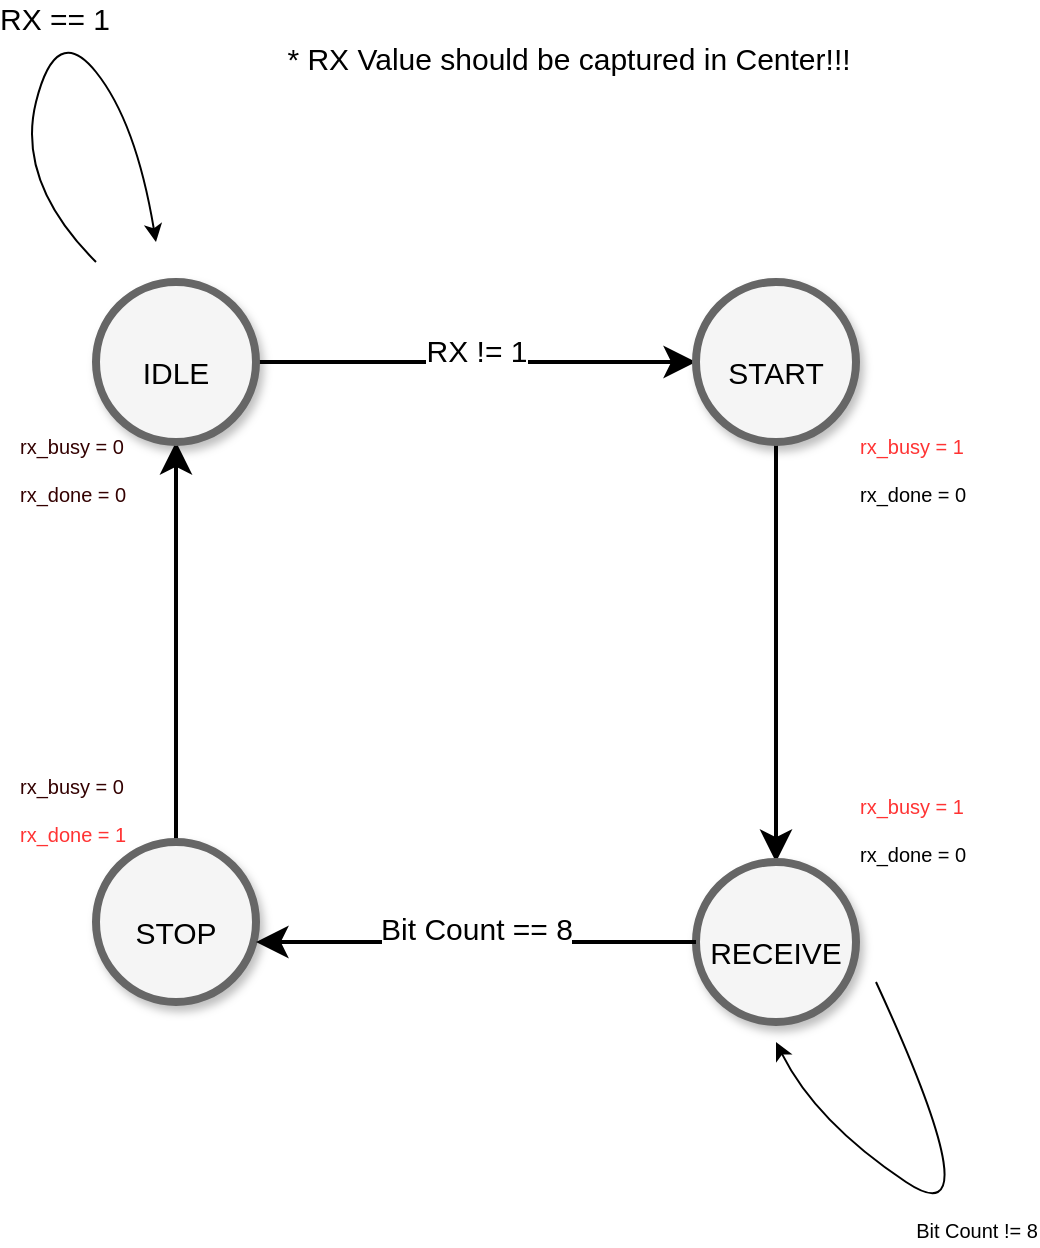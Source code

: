 <mxfile version="25.0.2">
  <diagram name="Page-1" id="ff44883e-f642-bcb2-894b-16b3d25a3f0b">
    <mxGraphModel dx="1419" dy="814" grid="1" gridSize="10" guides="1" tooltips="1" connect="1" arrows="1" fold="1" page="1" pageScale="1.5" pageWidth="1169" pageHeight="826" background="none" math="0" shadow="0">
      <root>
        <mxCell id="0" style=";html=1;" />
        <mxCell id="1" style=";html=1;" parent="0" />
        <mxCell id="f0bcc99304e6f5a-9" style="edgeStyle=none;curved=1;html=1;startSize=10;endArrow=classic;endFill=1;endSize=10;strokeColor=#000000;strokeWidth=2;fontSize=12;startArrow=none;startFill=0;" parent="1" source="f0bcc99304e6f5a-1" target="f0bcc99304e6f5a-2" edge="1">
          <mxGeometry relative="1" as="geometry" />
        </mxCell>
        <mxCell id="f0bcc99304e6f5a-16" style="edgeStyle=none;curved=1;html=1;startSize=10;endFill=0;endSize=10;strokeWidth=2;fontSize=12;startArrow=classic;startFill=1;endArrow=none;" parent="1" source="f0bcc99304e6f5a-1" target="f0bcc99304e6f5a-3" edge="1">
          <mxGeometry relative="1" as="geometry" />
        </mxCell>
        <mxCell id="LO3ANpVfu0pdOE0isBPA-7" value="&lt;span style=&quot;font-size: 10px;&quot;&gt;Bit Count != 8&lt;/span&gt;" style="text;html=1;resizable=0;points=[];align=center;verticalAlign=middle;labelBackgroundColor=#ffffff;fontSize=20;" parent="f0bcc99304e6f5a-16" vertex="1" connectable="0">
          <mxGeometry x="-0.074" y="-2" relative="1" as="geometry">
            <mxPoint x="402" y="297" as="offset" />
          </mxGeometry>
        </mxCell>
        <mxCell id="B_AkV5uZn5oPUL1cdCNz-8" value="&lt;span style=&quot;font-size: 10px;&quot;&gt;&lt;font color=&quot;#ff3333&quot;&gt;rx_busy = 1&lt;/font&gt;&lt;/span&gt;&lt;div&gt;&lt;span style=&quot;font-size: 10px;&quot;&gt;rx_done = 0&lt;/span&gt;&lt;/div&gt;" style="text;html=1;resizable=0;points=[];align=left;verticalAlign=middle;labelBackgroundColor=#ffffff;fontSize=20;" vertex="1" connectable="0" parent="f0bcc99304e6f5a-16">
          <mxGeometry x="-0.074" y="-2" relative="1" as="geometry">
            <mxPoint x="342" y="-83" as="offset" />
          </mxGeometry>
        </mxCell>
        <mxCell id="B_AkV5uZn5oPUL1cdCNz-9" value="&lt;span style=&quot;font-size: 10px;&quot;&gt;&lt;font color=&quot;#ff3333&quot;&gt;rx_busy = 1&lt;/font&gt;&lt;/span&gt;&lt;div&gt;&lt;span style=&quot;font-size: 10px;&quot;&gt;rx_done = 0&lt;/span&gt;&lt;/div&gt;" style="text;html=1;resizable=0;points=[];align=left;verticalAlign=middle;labelBackgroundColor=#ffffff;fontSize=20;" vertex="1" connectable="0" parent="f0bcc99304e6f5a-16">
          <mxGeometry x="-0.074" y="-2" relative="1" as="geometry">
            <mxPoint x="342" y="97" as="offset" />
          </mxGeometry>
        </mxCell>
        <mxCell id="B_AkV5uZn5oPUL1cdCNz-10" value="&lt;span style=&quot;font-size: 10px;&quot;&gt;&lt;font color=&quot;#330000&quot;&gt;rx_busy = 0&lt;/font&gt;&lt;/span&gt;&lt;div&gt;&lt;span style=&quot;font-size: 10px;&quot;&gt;&lt;font color=&quot;#ff3333&quot;&gt;rx_done = 1&lt;/font&gt;&lt;/span&gt;&lt;/div&gt;" style="text;html=1;resizable=0;points=[];align=left;verticalAlign=middle;labelBackgroundColor=#ffffff;fontSize=20;" vertex="1" connectable="0" parent="f0bcc99304e6f5a-16">
          <mxGeometry x="-0.074" y="-2" relative="1" as="geometry">
            <mxPoint x="-78" y="87" as="offset" />
          </mxGeometry>
        </mxCell>
        <mxCell id="B_AkV5uZn5oPUL1cdCNz-11" value="&lt;span style=&quot;font-size: 10px;&quot;&gt;&lt;font color=&quot;#330000&quot;&gt;rx_busy = 0&lt;/font&gt;&lt;/span&gt;&lt;div&gt;&lt;span style=&quot;font-size: 10px;&quot;&gt;&lt;font color=&quot;#330000&quot;&gt;rx_done = 0&lt;/font&gt;&lt;/span&gt;&lt;/div&gt;" style="text;html=1;resizable=0;points=[];align=left;verticalAlign=middle;labelBackgroundColor=#ffffff;fontSize=20;" vertex="1" connectable="0" parent="f0bcc99304e6f5a-16">
          <mxGeometry x="-0.074" y="-2" relative="1" as="geometry">
            <mxPoint x="-78" y="-83" as="offset" />
          </mxGeometry>
        </mxCell>
        <mxCell id="f0bcc99304e6f5a-1" value="&lt;span style=&quot;font-size: 15px;&quot;&gt;IDLE&lt;/span&gt;" style="ellipse;whiteSpace=wrap;html=1;rounded=0;shadow=1;strokeColor=#666666;strokeWidth=4;fontSize=30;align=center;fillColor=#f5f5f5;" parent="1" vertex="1">
          <mxGeometry x="640" y="500" width="80" height="80" as="geometry" />
        </mxCell>
        <mxCell id="f0bcc99304e6f5a-10" style="edgeStyle=none;curved=1;html=1;startSize=10;endFill=1;endSize=10;strokeWidth=2;fontSize=12;startArrow=none;startFill=0;" parent="1" source="f0bcc99304e6f5a-2" target="f0bcc99304e6f5a-6" edge="1">
          <mxGeometry relative="1" as="geometry" />
        </mxCell>
        <mxCell id="f0bcc99304e6f5a-2" value="&lt;span style=&quot;font-size: 15px;&quot;&gt;START&lt;/span&gt;" style="ellipse;whiteSpace=wrap;html=1;rounded=0;shadow=1;strokeColor=#666666;strokeWidth=4;fontSize=30;align=center;fillColor=#f5f5f5;" parent="1" vertex="1">
          <mxGeometry x="940" y="500" width="80" height="80" as="geometry" />
        </mxCell>
        <mxCell id="f0bcc99304e6f5a-3" value="&lt;span style=&quot;font-size: 15px;&quot;&gt;STOP&lt;/span&gt;" style="ellipse;whiteSpace=wrap;html=1;rounded=0;shadow=1;strokeColor=#666666;strokeWidth=4;fontSize=30;align=center;fillColor=#f5f5f5;" parent="1" vertex="1">
          <mxGeometry x="640" y="780" width="80" height="80" as="geometry" />
        </mxCell>
        <mxCell id="f0bcc99304e6f5a-6" value="&lt;font style=&quot;font-size: 15px;&quot;&gt;RECEIVE&lt;/font&gt;" style="ellipse;whiteSpace=wrap;html=1;rounded=0;shadow=1;strokeColor=#666666;strokeWidth=4;fontSize=30;align=center;fillColor=#f5f5f5;direction=south;" parent="1" vertex="1">
          <mxGeometry x="940" y="790" width="80" height="80" as="geometry" />
        </mxCell>
        <mxCell id="LO3ANpVfu0pdOE0isBPA-6" value="" style="curved=1;endArrow=classic;html=1;rounded=0;" parent="1" edge="1">
          <mxGeometry width="50" height="50" relative="1" as="geometry">
            <mxPoint x="1030" y="850" as="sourcePoint" />
            <mxPoint x="980" y="880" as="targetPoint" />
            <Array as="points">
              <mxPoint x="1090" y="980" />
              <mxPoint x="1000" y="920" />
            </Array>
          </mxGeometry>
        </mxCell>
        <mxCell id="B_AkV5uZn5oPUL1cdCNz-1" style="edgeStyle=none;curved=1;html=1;startSize=10;endArrow=classic;endFill=1;endSize=10;strokeColor=#000000;strokeWidth=2;fontSize=12;startArrow=none;startFill=0;" edge="1" parent="1">
          <mxGeometry relative="1" as="geometry">
            <mxPoint x="940" y="830" as="sourcePoint" />
            <mxPoint x="720" y="830" as="targetPoint" />
          </mxGeometry>
        </mxCell>
        <mxCell id="B_AkV5uZn5oPUL1cdCNz-4" value="&lt;font style=&quot;font-size: 15px;&quot;&gt;RX != 1&lt;/font&gt;" style="edgeLabel;html=1;align=center;verticalAlign=middle;resizable=0;points=[];" vertex="1" connectable="0" parent="1">
          <mxGeometry x="830" y="534" as="geometry" />
        </mxCell>
        <mxCell id="B_AkV5uZn5oPUL1cdCNz-7" value="&lt;span style=&quot;font-size: 15px;&quot;&gt;Bit Count == 8&lt;/span&gt;" style="edgeLabel;html=1;align=center;verticalAlign=middle;resizable=0;points=[];" vertex="1" connectable="0" parent="1">
          <mxGeometry x="830" y="823" as="geometry" />
        </mxCell>
        <mxCell id="B_AkV5uZn5oPUL1cdCNz-14" value="" style="curved=1;endArrow=classic;html=1;rounded=0;" edge="1" parent="1">
          <mxGeometry width="50" height="50" relative="1" as="geometry">
            <mxPoint x="640" y="490" as="sourcePoint" />
            <mxPoint x="670" y="480" as="targetPoint" />
            <Array as="points">
              <mxPoint x="600" y="450" />
              <mxPoint x="620" y="370" />
              <mxPoint x="660" y="420" />
            </Array>
          </mxGeometry>
        </mxCell>
        <mxCell id="B_AkV5uZn5oPUL1cdCNz-15" value="&lt;font style=&quot;font-size: 15px;&quot;&gt;RX == 1&lt;/font&gt;" style="edgeLabel;html=1;align=center;verticalAlign=middle;resizable=0;points=[];" vertex="1" connectable="0" parent="1">
          <mxGeometry x="620" y="370" as="geometry">
            <mxPoint x="-1" y="-2" as="offset" />
          </mxGeometry>
        </mxCell>
        <mxCell id="B_AkV5uZn5oPUL1cdCNz-16" value="&lt;font style=&quot;font-size: 15px;&quot;&gt;* RX Value should be captured in Center!!!&lt;/font&gt;" style="edgeLabel;html=1;align=center;verticalAlign=middle;resizable=0;points=[];" vertex="1" connectable="0" parent="1">
          <mxGeometry x="877" y="390" as="geometry">
            <mxPoint x="-1" y="-2" as="offset" />
          </mxGeometry>
        </mxCell>
      </root>
    </mxGraphModel>
  </diagram>
</mxfile>
